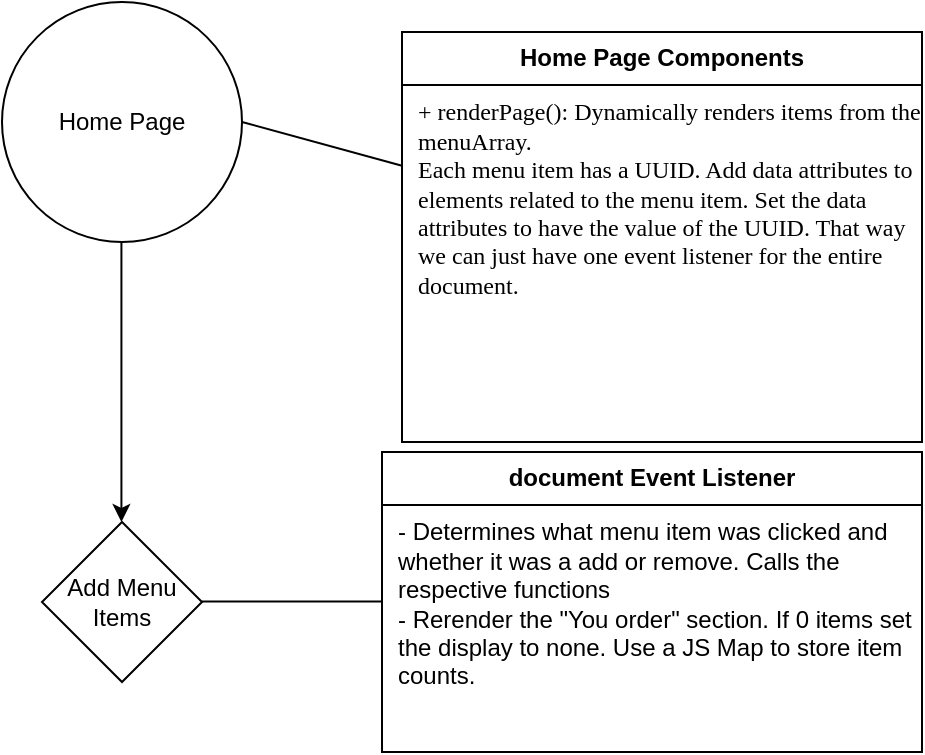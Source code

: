 <mxfile version="24.5.3" type="github">
  <diagram name="Page-1" id="80bArgX30Amww6LzvKEX">
    <mxGraphModel dx="1195" dy="643" grid="1" gridSize="10" guides="1" tooltips="1" connect="1" arrows="1" fold="1" page="1" pageScale="1" pageWidth="850" pageHeight="1100" math="0" shadow="0">
      <root>
        <mxCell id="0" />
        <mxCell id="1" parent="0" />
        <mxCell id="D9S5lB8WnKE-5JFESrGs-2" value="Home Page" style="ellipse;whiteSpace=wrap;html=1;aspect=fixed;" vertex="1" parent="1">
          <mxGeometry x="350" width="120" height="120" as="geometry" />
        </mxCell>
        <mxCell id="D9S5lB8WnKE-5JFESrGs-3" value="" style="endArrow=none;html=1;rounded=0;" edge="1" parent="1" target="D9S5lB8WnKE-5JFESrGs-4">
          <mxGeometry width="50" height="50" relative="1" as="geometry">
            <mxPoint x="470" y="60" as="sourcePoint" />
            <mxPoint x="610" y="60" as="targetPoint" />
          </mxGeometry>
        </mxCell>
        <mxCell id="D9S5lB8WnKE-5JFESrGs-4" value="&lt;p style=&quot;margin:0px;margin-top:6px;text-align:center;&quot;&gt;&lt;b&gt;Home Page Components&lt;/b&gt;&lt;/p&gt;&lt;hr size=&quot;1&quot; style=&quot;border-style:solid;&quot;&gt;&lt;p style=&quot;margin:0px;margin-left:8px;&quot;&gt;&lt;font face=&quot;Comic Sans MS&quot;&gt;+ renderPage(): Dynamically renders items from the menuArray.&amp;nbsp;&lt;br&gt;Each menu item has a UUID. Add data attributes to elements related to the menu item. Set the data attributes to have the value of the UUID. That way we can just have one event listener for the entire document.&lt;/font&gt;&lt;/p&gt;&lt;p style=&quot;margin:0px;margin-left:8px;&quot;&gt;&lt;br&gt;&lt;/p&gt;" style="align=left;overflow=fill;html=1;dropTarget=0;whiteSpace=wrap;" vertex="1" parent="1">
          <mxGeometry x="550" y="15" width="260" height="205" as="geometry" />
        </mxCell>
        <mxCell id="D9S5lB8WnKE-5JFESrGs-8" value="" style="endArrow=classic;html=1;rounded=0;" edge="1" parent="1">
          <mxGeometry width="50" height="50" relative="1" as="geometry">
            <mxPoint x="409.71" y="120" as="sourcePoint" />
            <mxPoint x="409.71" y="260" as="targetPoint" />
          </mxGeometry>
        </mxCell>
        <mxCell id="D9S5lB8WnKE-5JFESrGs-10" value="Add Menu Items" style="rhombus;whiteSpace=wrap;html=1;" vertex="1" parent="1">
          <mxGeometry x="370" y="260" width="80" height="80" as="geometry" />
        </mxCell>
        <mxCell id="D9S5lB8WnKE-5JFESrGs-11" value="" style="endArrow=none;html=1;rounded=0;" edge="1" parent="1">
          <mxGeometry width="50" height="50" relative="1" as="geometry">
            <mxPoint x="450" y="299.8" as="sourcePoint" />
            <mxPoint x="540" y="299.8" as="targetPoint" />
          </mxGeometry>
        </mxCell>
        <mxCell id="D9S5lB8WnKE-5JFESrGs-12" value="&lt;p style=&quot;margin:0px;margin-top:6px;text-align:center;&quot;&gt;&lt;b&gt;document Event Listener&lt;/b&gt;&lt;/p&gt;&lt;hr size=&quot;1&quot; style=&quot;border-style:solid;&quot;&gt;&lt;p style=&quot;margin:0px;margin-left:8px;&quot;&gt;- Determines what menu item was clicked and whether it was a add or remove. Calls the respective functions&lt;/p&gt;&lt;p style=&quot;margin:0px;margin-left:8px;&quot;&gt;- Rerender the &quot;You order&quot; section. If 0 items set the display to none. Use a JS Map to store item counts.&lt;/p&gt;" style="align=left;overflow=fill;html=1;dropTarget=0;whiteSpace=wrap;" vertex="1" parent="1">
          <mxGeometry x="540" y="225" width="270" height="150" as="geometry" />
        </mxCell>
      </root>
    </mxGraphModel>
  </diagram>
</mxfile>
